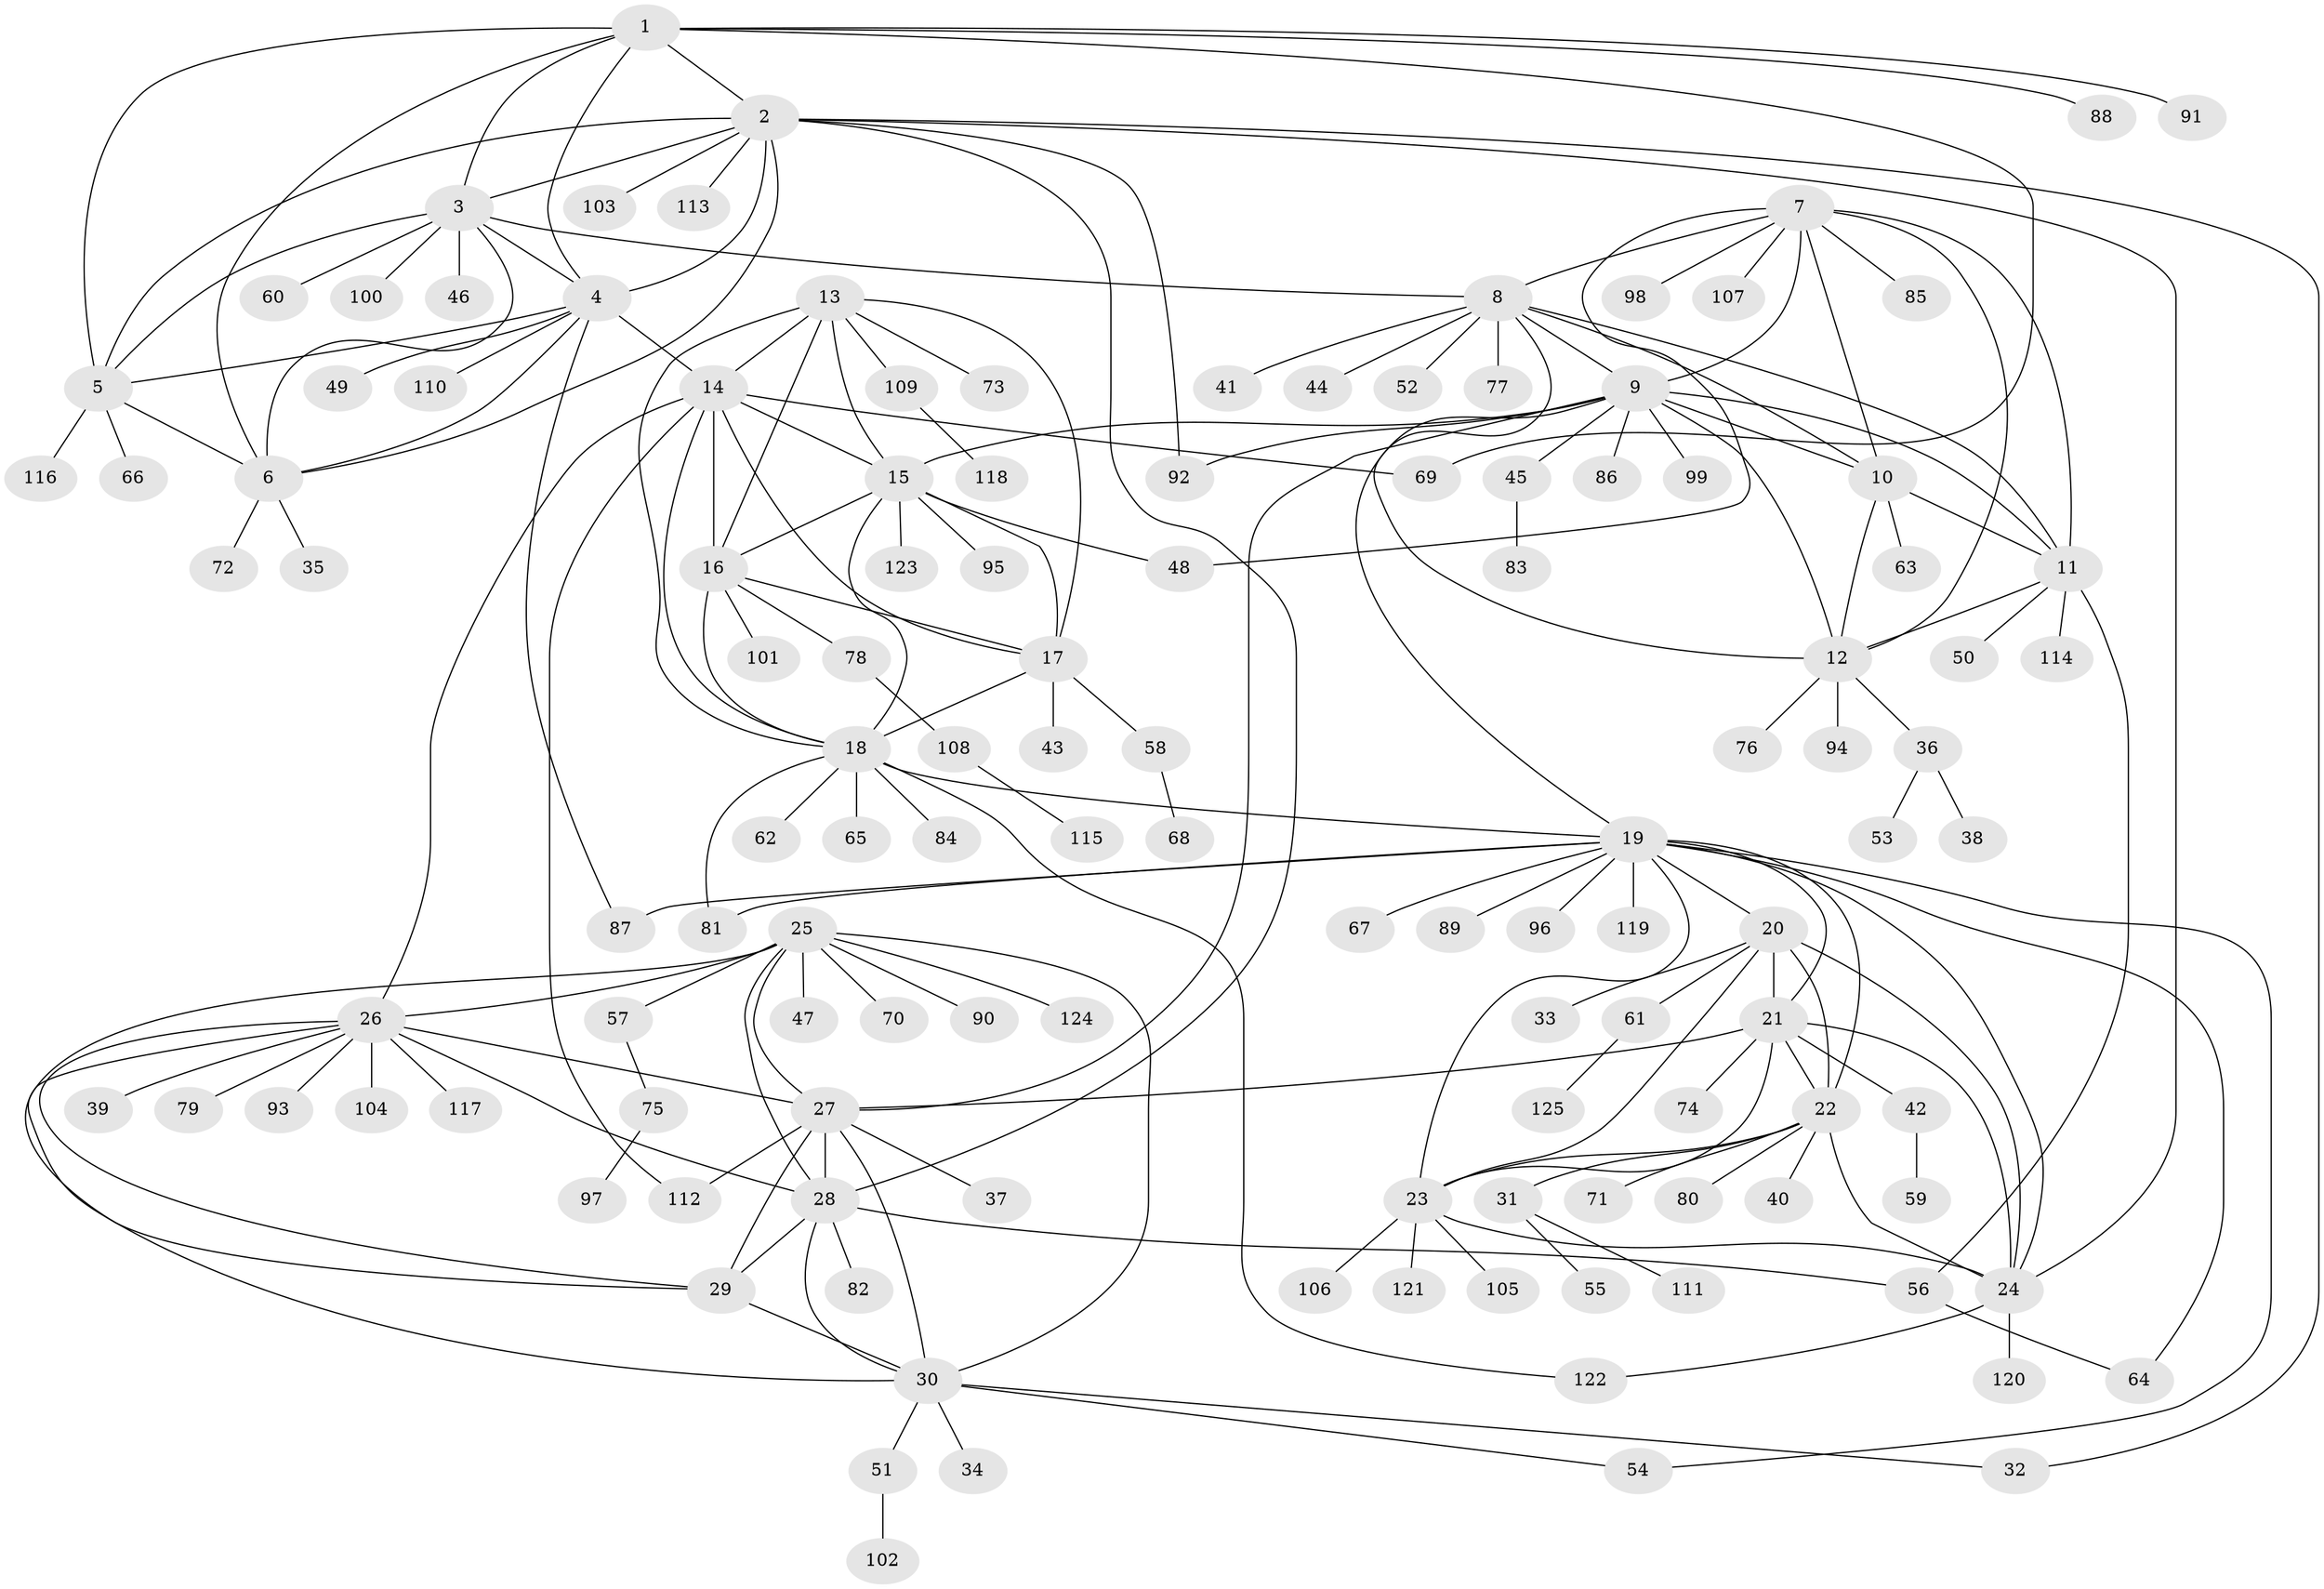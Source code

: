 // Generated by graph-tools (version 1.1) at 2025/16/03/09/25 04:16:09]
// undirected, 125 vertices, 191 edges
graph export_dot {
graph [start="1"]
  node [color=gray90,style=filled];
  1;
  2;
  3;
  4;
  5;
  6;
  7;
  8;
  9;
  10;
  11;
  12;
  13;
  14;
  15;
  16;
  17;
  18;
  19;
  20;
  21;
  22;
  23;
  24;
  25;
  26;
  27;
  28;
  29;
  30;
  31;
  32;
  33;
  34;
  35;
  36;
  37;
  38;
  39;
  40;
  41;
  42;
  43;
  44;
  45;
  46;
  47;
  48;
  49;
  50;
  51;
  52;
  53;
  54;
  55;
  56;
  57;
  58;
  59;
  60;
  61;
  62;
  63;
  64;
  65;
  66;
  67;
  68;
  69;
  70;
  71;
  72;
  73;
  74;
  75;
  76;
  77;
  78;
  79;
  80;
  81;
  82;
  83;
  84;
  85;
  86;
  87;
  88;
  89;
  90;
  91;
  92;
  93;
  94;
  95;
  96;
  97;
  98;
  99;
  100;
  101;
  102;
  103;
  104;
  105;
  106;
  107;
  108;
  109;
  110;
  111;
  112;
  113;
  114;
  115;
  116;
  117;
  118;
  119;
  120;
  121;
  122;
  123;
  124;
  125;
  1 -- 2;
  1 -- 3;
  1 -- 4;
  1 -- 5;
  1 -- 6;
  1 -- 69;
  1 -- 88;
  1 -- 91;
  2 -- 3;
  2 -- 4;
  2 -- 5;
  2 -- 6;
  2 -- 24;
  2 -- 28;
  2 -- 32;
  2 -- 92;
  2 -- 103;
  2 -- 113;
  3 -- 4;
  3 -- 5;
  3 -- 6;
  3 -- 8;
  3 -- 46;
  3 -- 60;
  3 -- 100;
  4 -- 5;
  4 -- 6;
  4 -- 14;
  4 -- 49;
  4 -- 87;
  4 -- 110;
  5 -- 6;
  5 -- 66;
  5 -- 116;
  6 -- 35;
  6 -- 72;
  7 -- 8;
  7 -- 9;
  7 -- 10;
  7 -- 11;
  7 -- 12;
  7 -- 48;
  7 -- 85;
  7 -- 98;
  7 -- 107;
  8 -- 9;
  8 -- 10;
  8 -- 11;
  8 -- 12;
  8 -- 41;
  8 -- 44;
  8 -- 52;
  8 -- 77;
  9 -- 10;
  9 -- 11;
  9 -- 12;
  9 -- 15;
  9 -- 19;
  9 -- 27;
  9 -- 45;
  9 -- 86;
  9 -- 92;
  9 -- 99;
  10 -- 11;
  10 -- 12;
  10 -- 63;
  11 -- 12;
  11 -- 50;
  11 -- 56;
  11 -- 114;
  12 -- 36;
  12 -- 76;
  12 -- 94;
  13 -- 14;
  13 -- 15;
  13 -- 16;
  13 -- 17;
  13 -- 18;
  13 -- 73;
  13 -- 109;
  14 -- 15;
  14 -- 16;
  14 -- 17;
  14 -- 18;
  14 -- 26;
  14 -- 69;
  14 -- 112;
  15 -- 16;
  15 -- 17;
  15 -- 18;
  15 -- 48;
  15 -- 95;
  15 -- 123;
  16 -- 17;
  16 -- 18;
  16 -- 78;
  16 -- 101;
  17 -- 18;
  17 -- 43;
  17 -- 58;
  18 -- 19;
  18 -- 62;
  18 -- 65;
  18 -- 81;
  18 -- 84;
  18 -- 122;
  19 -- 20;
  19 -- 21;
  19 -- 22;
  19 -- 23;
  19 -- 24;
  19 -- 54;
  19 -- 64;
  19 -- 67;
  19 -- 81;
  19 -- 87;
  19 -- 89;
  19 -- 96;
  19 -- 119;
  20 -- 21;
  20 -- 22;
  20 -- 23;
  20 -- 24;
  20 -- 33;
  20 -- 61;
  21 -- 22;
  21 -- 23;
  21 -- 24;
  21 -- 27;
  21 -- 42;
  21 -- 74;
  22 -- 23;
  22 -- 24;
  22 -- 31;
  22 -- 40;
  22 -- 71;
  22 -- 80;
  23 -- 24;
  23 -- 105;
  23 -- 106;
  23 -- 121;
  24 -- 120;
  24 -- 122;
  25 -- 26;
  25 -- 27;
  25 -- 28;
  25 -- 29;
  25 -- 30;
  25 -- 47;
  25 -- 57;
  25 -- 70;
  25 -- 90;
  25 -- 124;
  26 -- 27;
  26 -- 28;
  26 -- 29;
  26 -- 30;
  26 -- 39;
  26 -- 79;
  26 -- 93;
  26 -- 104;
  26 -- 117;
  27 -- 28;
  27 -- 29;
  27 -- 30;
  27 -- 37;
  27 -- 112;
  28 -- 29;
  28 -- 30;
  28 -- 56;
  28 -- 82;
  29 -- 30;
  30 -- 32;
  30 -- 34;
  30 -- 51;
  30 -- 54;
  31 -- 55;
  31 -- 111;
  36 -- 38;
  36 -- 53;
  42 -- 59;
  45 -- 83;
  51 -- 102;
  56 -- 64;
  57 -- 75;
  58 -- 68;
  61 -- 125;
  75 -- 97;
  78 -- 108;
  108 -- 115;
  109 -- 118;
}
